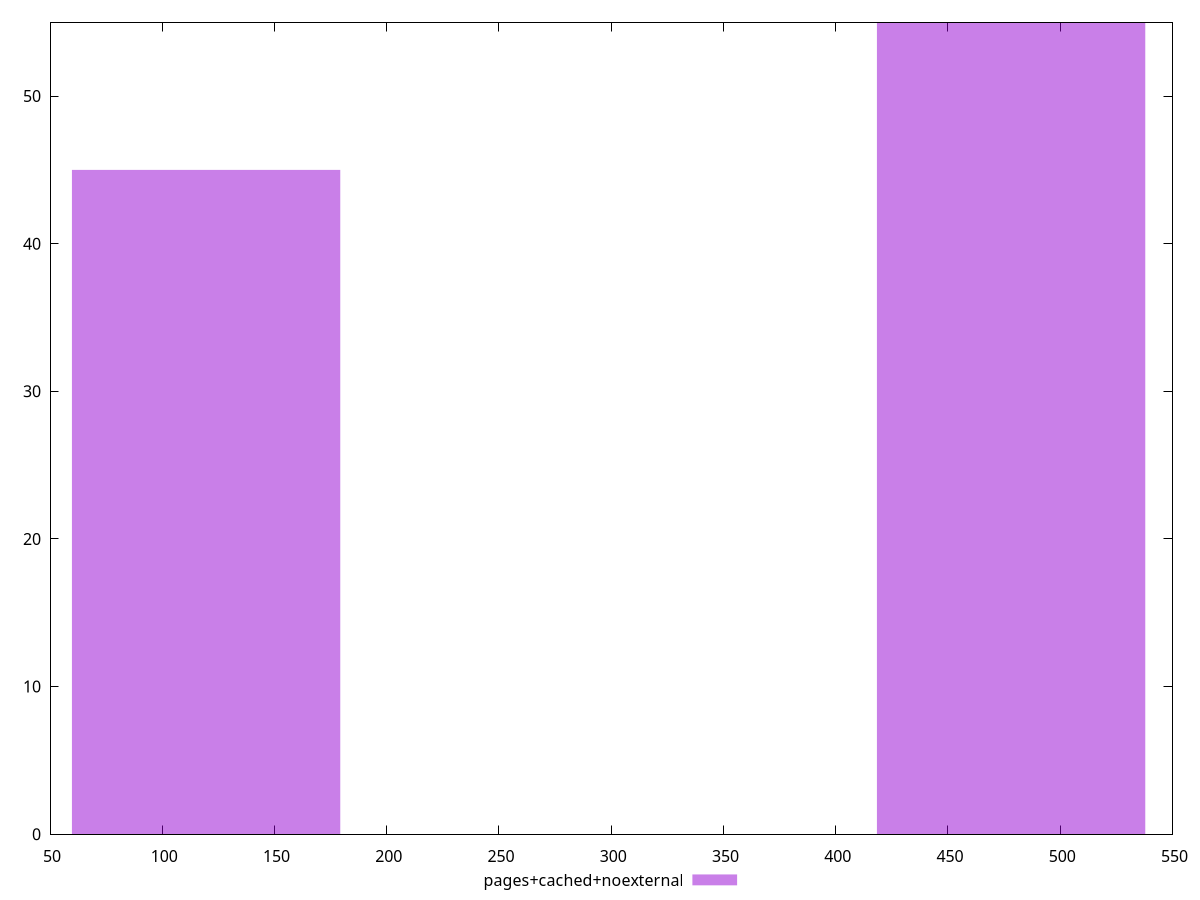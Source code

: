 $_pagesCachedNoexternal <<EOF
478.1067767077906 55
119.52669417694764 45
EOF
set key outside below
set terminal pngcairo
set output "report_00005_2020-11-02T22-26-11.212Z/render-blocking-resources/pages+cached+noexternal//raw_hist.png"
set yrange [0:55]
set boxwidth 119.52669417694764
set style fill transparent solid 0.5 noborder
plot $_pagesCachedNoexternal title "pages+cached+noexternal" with boxes ,